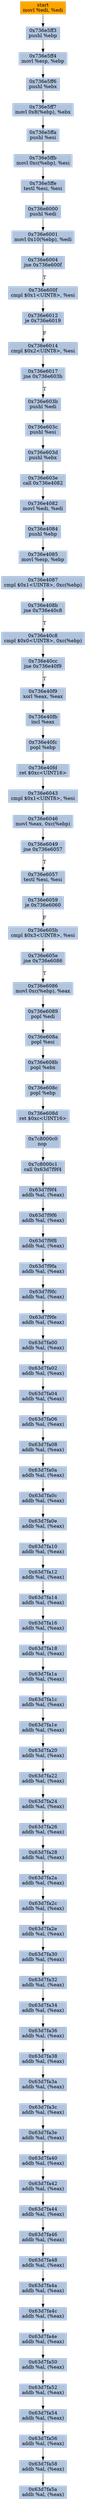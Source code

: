 digraph G {
node[shape=rectangle,style=filled,fillcolor=lightsteelblue,color=lightsteelblue]
bgcolor="transparent"
a0x736e5ff1movl_edi_edi[label="start\nmovl %edi, %edi",color="lightgrey",fillcolor="orange"];
a0x736e5ff3pushl_ebp[label="0x736e5ff3\npushl %ebp"];
a0x736e5ff4movl_esp_ebp[label="0x736e5ff4\nmovl %esp, %ebp"];
a0x736e5ff6pushl_ebx[label="0x736e5ff6\npushl %ebx"];
a0x736e5ff7movl_0x8ebp__ebx[label="0x736e5ff7\nmovl 0x8(%ebp), %ebx"];
a0x736e5ffapushl_esi[label="0x736e5ffa\npushl %esi"];
a0x736e5ffbmovl_0xcebp__esi[label="0x736e5ffb\nmovl 0xc(%ebp), %esi"];
a0x736e5ffetestl_esi_esi[label="0x736e5ffe\ntestl %esi, %esi"];
a0x736e6000pushl_edi[label="0x736e6000\npushl %edi"];
a0x736e6001movl_0x10ebp__edi[label="0x736e6001\nmovl 0x10(%ebp), %edi"];
a0x736e6004jne_0x736e600f[label="0x736e6004\njne 0x736e600f"];
a0x736e600fcmpl_0x1UINT8_esi[label="0x736e600f\ncmpl $0x1<UINT8>, %esi"];
a0x736e6012je_0x736e6019[label="0x736e6012\nje 0x736e6019"];
a0x736e6014cmpl_0x2UINT8_esi[label="0x736e6014\ncmpl $0x2<UINT8>, %esi"];
a0x736e6017jne_0x736e603b[label="0x736e6017\njne 0x736e603b"];
a0x736e603bpushl_edi[label="0x736e603b\npushl %edi"];
a0x736e603cpushl_esi[label="0x736e603c\npushl %esi"];
a0x736e603dpushl_ebx[label="0x736e603d\npushl %ebx"];
a0x736e603ecall_0x736e4082[label="0x736e603e\ncall 0x736e4082"];
a0x736e4082movl_edi_edi[label="0x736e4082\nmovl %edi, %edi"];
a0x736e4084pushl_ebp[label="0x736e4084\npushl %ebp"];
a0x736e4085movl_esp_ebp[label="0x736e4085\nmovl %esp, %ebp"];
a0x736e4087cmpl_0x1UINT8_0xcebp_[label="0x736e4087\ncmpl $0x1<UINT8>, 0xc(%ebp)"];
a0x736e408bjne_0x736e40c8[label="0x736e408b\njne 0x736e40c8"];
a0x736e40c8cmpl_0x0UINT8_0xcebp_[label="0x736e40c8\ncmpl $0x0<UINT8>, 0xc(%ebp)"];
a0x736e40ccjne_0x736e40f9[label="0x736e40cc\njne 0x736e40f9"];
a0x736e40f9xorl_eax_eax[label="0x736e40f9\nxorl %eax, %eax"];
a0x736e40fbincl_eax[label="0x736e40fb\nincl %eax"];
a0x736e40fcpopl_ebp[label="0x736e40fc\npopl %ebp"];
a0x736e40fdret_0xcUINT16[label="0x736e40fd\nret $0xc<UINT16>"];
a0x736e6043cmpl_0x1UINT8_esi[label="0x736e6043\ncmpl $0x1<UINT8>, %esi"];
a0x736e6046movl_eax_0xcebp_[label="0x736e6046\nmovl %eax, 0xc(%ebp)"];
a0x736e6049jne_0x736e6057[label="0x736e6049\njne 0x736e6057"];
a0x736e6057testl_esi_esi[label="0x736e6057\ntestl %esi, %esi"];
a0x736e6059je_0x736e6060[label="0x736e6059\nje 0x736e6060"];
a0x736e605bcmpl_0x3UINT8_esi[label="0x736e605b\ncmpl $0x3<UINT8>, %esi"];
a0x736e605ejne_0x736e6086[label="0x736e605e\njne 0x736e6086"];
a0x736e6086movl_0xcebp__eax[label="0x736e6086\nmovl 0xc(%ebp), %eax"];
a0x736e6089popl_edi[label="0x736e6089\npopl %edi"];
a0x736e608apopl_esi[label="0x736e608a\npopl %esi"];
a0x736e608bpopl_ebx[label="0x736e608b\npopl %ebx"];
a0x736e608cpopl_ebp[label="0x736e608c\npopl %ebp"];
a0x736e608dret_0xcUINT16[label="0x736e608d\nret $0xc<UINT16>"];
a0x7c8000c0nop_[label="0x7c8000c0\nnop "];
a0x7c8000c1call_0x63d7f9f4[label="0x7c8000c1\ncall 0x63d7f9f4"];
a0x63d7f9f4addb_al_eax_[label="0x63d7f9f4\naddb %al, (%eax)"];
a0x63d7f9f6addb_al_eax_[label="0x63d7f9f6\naddb %al, (%eax)"];
a0x63d7f9f8addb_al_eax_[label="0x63d7f9f8\naddb %al, (%eax)"];
a0x63d7f9faaddb_al_eax_[label="0x63d7f9fa\naddb %al, (%eax)"];
a0x63d7f9fcaddb_al_eax_[label="0x63d7f9fc\naddb %al, (%eax)"];
a0x63d7f9feaddb_al_eax_[label="0x63d7f9fe\naddb %al, (%eax)"];
a0x63d7fa00addb_al_eax_[label="0x63d7fa00\naddb %al, (%eax)"];
a0x63d7fa02addb_al_eax_[label="0x63d7fa02\naddb %al, (%eax)"];
a0x63d7fa04addb_al_eax_[label="0x63d7fa04\naddb %al, (%eax)"];
a0x63d7fa06addb_al_eax_[label="0x63d7fa06\naddb %al, (%eax)"];
a0x63d7fa08addb_al_eax_[label="0x63d7fa08\naddb %al, (%eax)"];
a0x63d7fa0aaddb_al_eax_[label="0x63d7fa0a\naddb %al, (%eax)"];
a0x63d7fa0caddb_al_eax_[label="0x63d7fa0c\naddb %al, (%eax)"];
a0x63d7fa0eaddb_al_eax_[label="0x63d7fa0e\naddb %al, (%eax)"];
a0x63d7fa10addb_al_eax_[label="0x63d7fa10\naddb %al, (%eax)"];
a0x63d7fa12addb_al_eax_[label="0x63d7fa12\naddb %al, (%eax)"];
a0x63d7fa14addb_al_eax_[label="0x63d7fa14\naddb %al, (%eax)"];
a0x63d7fa16addb_al_eax_[label="0x63d7fa16\naddb %al, (%eax)"];
a0x63d7fa18addb_al_eax_[label="0x63d7fa18\naddb %al, (%eax)"];
a0x63d7fa1aaddb_al_eax_[label="0x63d7fa1a\naddb %al, (%eax)"];
a0x63d7fa1caddb_al_eax_[label="0x63d7fa1c\naddb %al, (%eax)"];
a0x63d7fa1eaddb_al_eax_[label="0x63d7fa1e\naddb %al, (%eax)"];
a0x63d7fa20addb_al_eax_[label="0x63d7fa20\naddb %al, (%eax)"];
a0x63d7fa22addb_al_eax_[label="0x63d7fa22\naddb %al, (%eax)"];
a0x63d7fa24addb_al_eax_[label="0x63d7fa24\naddb %al, (%eax)"];
a0x63d7fa26addb_al_eax_[label="0x63d7fa26\naddb %al, (%eax)"];
a0x63d7fa28addb_al_eax_[label="0x63d7fa28\naddb %al, (%eax)"];
a0x63d7fa2aaddb_al_eax_[label="0x63d7fa2a\naddb %al, (%eax)"];
a0x63d7fa2caddb_al_eax_[label="0x63d7fa2c\naddb %al, (%eax)"];
a0x63d7fa2eaddb_al_eax_[label="0x63d7fa2e\naddb %al, (%eax)"];
a0x63d7fa30addb_al_eax_[label="0x63d7fa30\naddb %al, (%eax)"];
a0x63d7fa32addb_al_eax_[label="0x63d7fa32\naddb %al, (%eax)"];
a0x63d7fa34addb_al_eax_[label="0x63d7fa34\naddb %al, (%eax)"];
a0x63d7fa36addb_al_eax_[label="0x63d7fa36\naddb %al, (%eax)"];
a0x63d7fa38addb_al_eax_[label="0x63d7fa38\naddb %al, (%eax)"];
a0x63d7fa3aaddb_al_eax_[label="0x63d7fa3a\naddb %al, (%eax)"];
a0x63d7fa3caddb_al_eax_[label="0x63d7fa3c\naddb %al, (%eax)"];
a0x63d7fa3eaddb_al_eax_[label="0x63d7fa3e\naddb %al, (%eax)"];
a0x63d7fa40addb_al_eax_[label="0x63d7fa40\naddb %al, (%eax)"];
a0x63d7fa42addb_al_eax_[label="0x63d7fa42\naddb %al, (%eax)"];
a0x63d7fa44addb_al_eax_[label="0x63d7fa44\naddb %al, (%eax)"];
a0x63d7fa46addb_al_eax_[label="0x63d7fa46\naddb %al, (%eax)"];
a0x63d7fa48addb_al_eax_[label="0x63d7fa48\naddb %al, (%eax)"];
a0x63d7fa4aaddb_al_eax_[label="0x63d7fa4a\naddb %al, (%eax)"];
a0x63d7fa4caddb_al_eax_[label="0x63d7fa4c\naddb %al, (%eax)"];
a0x63d7fa4eaddb_al_eax_[label="0x63d7fa4e\naddb %al, (%eax)"];
a0x63d7fa50addb_al_eax_[label="0x63d7fa50\naddb %al, (%eax)"];
a0x63d7fa52addb_al_eax_[label="0x63d7fa52\naddb %al, (%eax)"];
a0x63d7fa54addb_al_eax_[label="0x63d7fa54\naddb %al, (%eax)"];
a0x63d7fa56addb_al_eax_[label="0x63d7fa56\naddb %al, (%eax)"];
a0x63d7fa58addb_al_eax_[label="0x63d7fa58\naddb %al, (%eax)"];
a0x63d7fa5aaddb_al_eax_[label="0x63d7fa5a\naddb %al, (%eax)"];
a0x736e5ff1movl_edi_edi -> a0x736e5ff3pushl_ebp [color="#000000"];
a0x736e5ff3pushl_ebp -> a0x736e5ff4movl_esp_ebp [color="#000000"];
a0x736e5ff4movl_esp_ebp -> a0x736e5ff6pushl_ebx [color="#000000"];
a0x736e5ff6pushl_ebx -> a0x736e5ff7movl_0x8ebp__ebx [color="#000000"];
a0x736e5ff7movl_0x8ebp__ebx -> a0x736e5ffapushl_esi [color="#000000"];
a0x736e5ffapushl_esi -> a0x736e5ffbmovl_0xcebp__esi [color="#000000"];
a0x736e5ffbmovl_0xcebp__esi -> a0x736e5ffetestl_esi_esi [color="#000000"];
a0x736e5ffetestl_esi_esi -> a0x736e6000pushl_edi [color="#000000"];
a0x736e6000pushl_edi -> a0x736e6001movl_0x10ebp__edi [color="#000000"];
a0x736e6001movl_0x10ebp__edi -> a0x736e6004jne_0x736e600f [color="#000000"];
a0x736e6004jne_0x736e600f -> a0x736e600fcmpl_0x1UINT8_esi [color="#000000",label="T"];
a0x736e600fcmpl_0x1UINT8_esi -> a0x736e6012je_0x736e6019 [color="#000000"];
a0x736e6012je_0x736e6019 -> a0x736e6014cmpl_0x2UINT8_esi [color="#000000",label="F"];
a0x736e6014cmpl_0x2UINT8_esi -> a0x736e6017jne_0x736e603b [color="#000000"];
a0x736e6017jne_0x736e603b -> a0x736e603bpushl_edi [color="#000000",label="T"];
a0x736e603bpushl_edi -> a0x736e603cpushl_esi [color="#000000"];
a0x736e603cpushl_esi -> a0x736e603dpushl_ebx [color="#000000"];
a0x736e603dpushl_ebx -> a0x736e603ecall_0x736e4082 [color="#000000"];
a0x736e603ecall_0x736e4082 -> a0x736e4082movl_edi_edi [color="#000000"];
a0x736e4082movl_edi_edi -> a0x736e4084pushl_ebp [color="#000000"];
a0x736e4084pushl_ebp -> a0x736e4085movl_esp_ebp [color="#000000"];
a0x736e4085movl_esp_ebp -> a0x736e4087cmpl_0x1UINT8_0xcebp_ [color="#000000"];
a0x736e4087cmpl_0x1UINT8_0xcebp_ -> a0x736e408bjne_0x736e40c8 [color="#000000"];
a0x736e408bjne_0x736e40c8 -> a0x736e40c8cmpl_0x0UINT8_0xcebp_ [color="#000000",label="T"];
a0x736e40c8cmpl_0x0UINT8_0xcebp_ -> a0x736e40ccjne_0x736e40f9 [color="#000000"];
a0x736e40ccjne_0x736e40f9 -> a0x736e40f9xorl_eax_eax [color="#000000",label="T"];
a0x736e40f9xorl_eax_eax -> a0x736e40fbincl_eax [color="#000000"];
a0x736e40fbincl_eax -> a0x736e40fcpopl_ebp [color="#000000"];
a0x736e40fcpopl_ebp -> a0x736e40fdret_0xcUINT16 [color="#000000"];
a0x736e40fdret_0xcUINT16 -> a0x736e6043cmpl_0x1UINT8_esi [color="#000000"];
a0x736e6043cmpl_0x1UINT8_esi -> a0x736e6046movl_eax_0xcebp_ [color="#000000"];
a0x736e6046movl_eax_0xcebp_ -> a0x736e6049jne_0x736e6057 [color="#000000"];
a0x736e6049jne_0x736e6057 -> a0x736e6057testl_esi_esi [color="#000000",label="T"];
a0x736e6057testl_esi_esi -> a0x736e6059je_0x736e6060 [color="#000000"];
a0x736e6059je_0x736e6060 -> a0x736e605bcmpl_0x3UINT8_esi [color="#000000",label="F"];
a0x736e605bcmpl_0x3UINT8_esi -> a0x736e605ejne_0x736e6086 [color="#000000"];
a0x736e605ejne_0x736e6086 -> a0x736e6086movl_0xcebp__eax [color="#000000",label="T"];
a0x736e6086movl_0xcebp__eax -> a0x736e6089popl_edi [color="#000000"];
a0x736e6089popl_edi -> a0x736e608apopl_esi [color="#000000"];
a0x736e608apopl_esi -> a0x736e608bpopl_ebx [color="#000000"];
a0x736e608bpopl_ebx -> a0x736e608cpopl_ebp [color="#000000"];
a0x736e608cpopl_ebp -> a0x736e608dret_0xcUINT16 [color="#000000"];
a0x736e608dret_0xcUINT16 -> a0x7c8000c0nop_ [color="#000000"];
a0x7c8000c0nop_ -> a0x7c8000c1call_0x63d7f9f4 [color="#000000"];
a0x7c8000c1call_0x63d7f9f4 -> a0x63d7f9f4addb_al_eax_ [color="#000000"];
a0x63d7f9f4addb_al_eax_ -> a0x63d7f9f6addb_al_eax_ [color="#000000"];
a0x63d7f9f6addb_al_eax_ -> a0x63d7f9f8addb_al_eax_ [color="#000000"];
a0x63d7f9f8addb_al_eax_ -> a0x63d7f9faaddb_al_eax_ [color="#000000"];
a0x63d7f9faaddb_al_eax_ -> a0x63d7f9fcaddb_al_eax_ [color="#000000"];
a0x63d7f9fcaddb_al_eax_ -> a0x63d7f9feaddb_al_eax_ [color="#000000"];
a0x63d7f9feaddb_al_eax_ -> a0x63d7fa00addb_al_eax_ [color="#000000"];
a0x63d7fa00addb_al_eax_ -> a0x63d7fa02addb_al_eax_ [color="#000000"];
a0x63d7fa02addb_al_eax_ -> a0x63d7fa04addb_al_eax_ [color="#000000"];
a0x63d7fa04addb_al_eax_ -> a0x63d7fa06addb_al_eax_ [color="#000000"];
a0x63d7fa06addb_al_eax_ -> a0x63d7fa08addb_al_eax_ [color="#000000"];
a0x63d7fa08addb_al_eax_ -> a0x63d7fa0aaddb_al_eax_ [color="#000000"];
a0x63d7fa0aaddb_al_eax_ -> a0x63d7fa0caddb_al_eax_ [color="#000000"];
a0x63d7fa0caddb_al_eax_ -> a0x63d7fa0eaddb_al_eax_ [color="#000000"];
a0x63d7fa0eaddb_al_eax_ -> a0x63d7fa10addb_al_eax_ [color="#000000"];
a0x63d7fa10addb_al_eax_ -> a0x63d7fa12addb_al_eax_ [color="#000000"];
a0x63d7fa12addb_al_eax_ -> a0x63d7fa14addb_al_eax_ [color="#000000"];
a0x63d7fa14addb_al_eax_ -> a0x63d7fa16addb_al_eax_ [color="#000000"];
a0x63d7fa16addb_al_eax_ -> a0x63d7fa18addb_al_eax_ [color="#000000"];
a0x63d7fa18addb_al_eax_ -> a0x63d7fa1aaddb_al_eax_ [color="#000000"];
a0x63d7fa1aaddb_al_eax_ -> a0x63d7fa1caddb_al_eax_ [color="#000000"];
a0x63d7fa1caddb_al_eax_ -> a0x63d7fa1eaddb_al_eax_ [color="#000000"];
a0x63d7fa1eaddb_al_eax_ -> a0x63d7fa20addb_al_eax_ [color="#000000"];
a0x63d7fa20addb_al_eax_ -> a0x63d7fa22addb_al_eax_ [color="#000000"];
a0x63d7fa22addb_al_eax_ -> a0x63d7fa24addb_al_eax_ [color="#000000"];
a0x63d7fa24addb_al_eax_ -> a0x63d7fa26addb_al_eax_ [color="#000000"];
a0x63d7fa26addb_al_eax_ -> a0x63d7fa28addb_al_eax_ [color="#000000"];
a0x63d7fa28addb_al_eax_ -> a0x63d7fa2aaddb_al_eax_ [color="#000000"];
a0x63d7fa2aaddb_al_eax_ -> a0x63d7fa2caddb_al_eax_ [color="#000000"];
a0x63d7fa2caddb_al_eax_ -> a0x63d7fa2eaddb_al_eax_ [color="#000000"];
a0x63d7fa2eaddb_al_eax_ -> a0x63d7fa30addb_al_eax_ [color="#000000"];
a0x63d7fa30addb_al_eax_ -> a0x63d7fa32addb_al_eax_ [color="#000000"];
a0x63d7fa32addb_al_eax_ -> a0x63d7fa34addb_al_eax_ [color="#000000"];
a0x63d7fa34addb_al_eax_ -> a0x63d7fa36addb_al_eax_ [color="#000000"];
a0x63d7fa36addb_al_eax_ -> a0x63d7fa38addb_al_eax_ [color="#000000"];
a0x63d7fa38addb_al_eax_ -> a0x63d7fa3aaddb_al_eax_ [color="#000000"];
a0x63d7fa3aaddb_al_eax_ -> a0x63d7fa3caddb_al_eax_ [color="#000000"];
a0x63d7fa3caddb_al_eax_ -> a0x63d7fa3eaddb_al_eax_ [color="#000000"];
a0x63d7fa3eaddb_al_eax_ -> a0x63d7fa40addb_al_eax_ [color="#000000"];
a0x63d7fa40addb_al_eax_ -> a0x63d7fa42addb_al_eax_ [color="#000000"];
a0x63d7fa42addb_al_eax_ -> a0x63d7fa44addb_al_eax_ [color="#000000"];
a0x63d7fa44addb_al_eax_ -> a0x63d7fa46addb_al_eax_ [color="#000000"];
a0x63d7fa46addb_al_eax_ -> a0x63d7fa48addb_al_eax_ [color="#000000"];
a0x63d7fa48addb_al_eax_ -> a0x63d7fa4aaddb_al_eax_ [color="#000000"];
a0x63d7fa4aaddb_al_eax_ -> a0x63d7fa4caddb_al_eax_ [color="#000000"];
a0x63d7fa4caddb_al_eax_ -> a0x63d7fa4eaddb_al_eax_ [color="#000000"];
a0x63d7fa4eaddb_al_eax_ -> a0x63d7fa50addb_al_eax_ [color="#000000"];
a0x63d7fa50addb_al_eax_ -> a0x63d7fa52addb_al_eax_ [color="#000000"];
a0x63d7fa52addb_al_eax_ -> a0x63d7fa54addb_al_eax_ [color="#000000"];
a0x63d7fa54addb_al_eax_ -> a0x63d7fa56addb_al_eax_ [color="#000000"];
a0x63d7fa56addb_al_eax_ -> a0x63d7fa58addb_al_eax_ [color="#000000"];
a0x63d7fa58addb_al_eax_ -> a0x63d7fa5aaddb_al_eax_ [color="#000000"];
}
